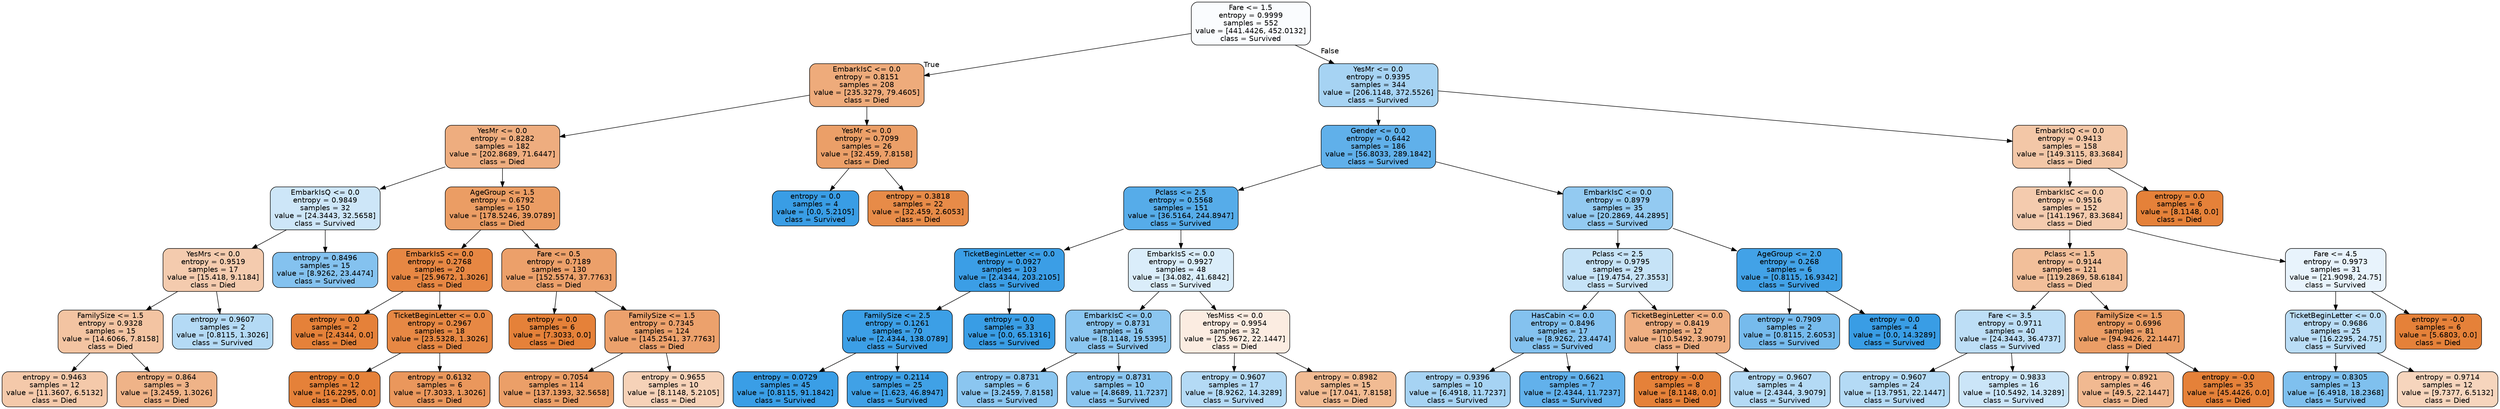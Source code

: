 digraph Tree {
node [shape=box, style="filled, rounded", color="black", fontname=helvetica] ;
edge [fontname=helvetica] ;
0 [label="Fare <= 1.5\nentropy = 0.9999\nsamples = 552\nvalue = [441.4426, 452.0132]\nclass = Survived", fillcolor="#399de506"] ;
1 [label="EmbarkIsC <= 0.0\nentropy = 0.8151\nsamples = 208\nvalue = [235.3279, 79.4605]\nclass = Died", fillcolor="#e58139a9"] ;
0 -> 1 [labeldistance=2.5, labelangle=45, headlabel="True"] ;
2 [label="YesMr <= 0.0\nentropy = 0.8282\nsamples = 182\nvalue = [202.8689, 71.6447]\nclass = Died", fillcolor="#e58139a5"] ;
1 -> 2 ;
3 [label="EmbarkIsQ <= 0.0\nentropy = 0.9849\nsamples = 32\nvalue = [24.3443, 32.5658]\nclass = Survived", fillcolor="#399de540"] ;
2 -> 3 ;
4 [label="YesMrs <= 0.0\nentropy = 0.9519\nsamples = 17\nvalue = [15.418, 9.1184]\nclass = Died", fillcolor="#e5813968"] ;
3 -> 4 ;
5 [label="FamilySize <= 1.5\nentropy = 0.9328\nsamples = 15\nvalue = [14.6066, 7.8158]\nclass = Died", fillcolor="#e5813977"] ;
4 -> 5 ;
6 [label="entropy = 0.9463\nsamples = 12\nvalue = [11.3607, 6.5132]\nclass = Died", fillcolor="#e581396d"] ;
5 -> 6 ;
7 [label="entropy = 0.864\nsamples = 3\nvalue = [3.2459, 1.3026]\nclass = Died", fillcolor="#e5813999"] ;
5 -> 7 ;
8 [label="entropy = 0.9607\nsamples = 2\nvalue = [0.8115, 1.3026]\nclass = Survived", fillcolor="#399de560"] ;
4 -> 8 ;
9 [label="entropy = 0.8496\nsamples = 15\nvalue = [8.9262, 23.4474]\nclass = Survived", fillcolor="#399de59e"] ;
3 -> 9 ;
10 [label="AgeGroup <= 1.5\nentropy = 0.6792\nsamples = 150\nvalue = [178.5246, 39.0789]\nclass = Died", fillcolor="#e58139c7"] ;
2 -> 10 ;
11 [label="EmbarkIsS <= 0.0\nentropy = 0.2768\nsamples = 20\nvalue = [25.9672, 1.3026]\nclass = Died", fillcolor="#e58139f2"] ;
10 -> 11 ;
12 [label="entropy = 0.0\nsamples = 2\nvalue = [2.4344, 0.0]\nclass = Died", fillcolor="#e58139ff"] ;
11 -> 12 ;
13 [label="TicketBeginLetter <= 0.0\nentropy = 0.2967\nsamples = 18\nvalue = [23.5328, 1.3026]\nclass = Died", fillcolor="#e58139f1"] ;
11 -> 13 ;
14 [label="entropy = 0.0\nsamples = 12\nvalue = [16.2295, 0.0]\nclass = Died", fillcolor="#e58139ff"] ;
13 -> 14 ;
15 [label="entropy = 0.6132\nsamples = 6\nvalue = [7.3033, 1.3026]\nclass = Died", fillcolor="#e58139d2"] ;
13 -> 15 ;
16 [label="Fare <= 0.5\nentropy = 0.7189\nsamples = 130\nvalue = [152.5574, 37.7763]\nclass = Died", fillcolor="#e58139c0"] ;
10 -> 16 ;
17 [label="entropy = 0.0\nsamples = 6\nvalue = [7.3033, 0.0]\nclass = Died", fillcolor="#e58139ff"] ;
16 -> 17 ;
18 [label="FamilySize <= 1.5\nentropy = 0.7345\nsamples = 124\nvalue = [145.2541, 37.7763]\nclass = Died", fillcolor="#e58139bd"] ;
16 -> 18 ;
19 [label="entropy = 0.7054\nsamples = 114\nvalue = [137.1393, 32.5658]\nclass = Died", fillcolor="#e58139c2"] ;
18 -> 19 ;
20 [label="entropy = 0.9655\nsamples = 10\nvalue = [8.1148, 5.2105]\nclass = Died", fillcolor="#e581395b"] ;
18 -> 20 ;
21 [label="YesMr <= 0.0\nentropy = 0.7099\nsamples = 26\nvalue = [32.459, 7.8158]\nclass = Died", fillcolor="#e58139c2"] ;
1 -> 21 ;
22 [label="entropy = 0.0\nsamples = 4\nvalue = [0.0, 5.2105]\nclass = Survived", fillcolor="#399de5ff"] ;
21 -> 22 ;
23 [label="entropy = 0.3818\nsamples = 22\nvalue = [32.459, 2.6053]\nclass = Died", fillcolor="#e58139eb"] ;
21 -> 23 ;
24 [label="YesMr <= 0.0\nentropy = 0.9395\nsamples = 344\nvalue = [206.1148, 372.5526]\nclass = Survived", fillcolor="#399de572"] ;
0 -> 24 [labeldistance=2.5, labelangle=-45, headlabel="False"] ;
25 [label="Gender <= 0.0\nentropy = 0.6442\nsamples = 186\nvalue = [56.8033, 289.1842]\nclass = Survived", fillcolor="#399de5cd"] ;
24 -> 25 ;
26 [label="Pclass <= 2.5\nentropy = 0.5568\nsamples = 151\nvalue = [36.5164, 244.8947]\nclass = Survived", fillcolor="#399de5d9"] ;
25 -> 26 ;
27 [label="TicketBeginLetter <= 0.0\nentropy = 0.0927\nsamples = 103\nvalue = [2.4344, 203.2105]\nclass = Survived", fillcolor="#399de5fc"] ;
26 -> 27 ;
28 [label="FamilySize <= 2.5\nentropy = 0.1261\nsamples = 70\nvalue = [2.4344, 138.0789]\nclass = Survived", fillcolor="#399de5fb"] ;
27 -> 28 ;
29 [label="entropy = 0.0729\nsamples = 45\nvalue = [0.8115, 91.1842]\nclass = Survived", fillcolor="#399de5fd"] ;
28 -> 29 ;
30 [label="entropy = 0.2114\nsamples = 25\nvalue = [1.623, 46.8947]\nclass = Survived", fillcolor="#399de5f6"] ;
28 -> 30 ;
31 [label="entropy = 0.0\nsamples = 33\nvalue = [0.0, 65.1316]\nclass = Survived", fillcolor="#399de5ff"] ;
27 -> 31 ;
32 [label="EmbarkIsS <= 0.0\nentropy = 0.9927\nsamples = 48\nvalue = [34.082, 41.6842]\nclass = Survived", fillcolor="#399de52f"] ;
26 -> 32 ;
33 [label="EmbarkIsC <= 0.0\nentropy = 0.8731\nsamples = 16\nvalue = [8.1148, 19.5395]\nclass = Survived", fillcolor="#399de595"] ;
32 -> 33 ;
34 [label="entropy = 0.8731\nsamples = 6\nvalue = [3.2459, 7.8158]\nclass = Survived", fillcolor="#399de595"] ;
33 -> 34 ;
35 [label="entropy = 0.8731\nsamples = 10\nvalue = [4.8689, 11.7237]\nclass = Survived", fillcolor="#399de595"] ;
33 -> 35 ;
36 [label="YesMiss <= 0.0\nentropy = 0.9954\nsamples = 32\nvalue = [25.9672, 22.1447]\nclass = Died", fillcolor="#e5813926"] ;
32 -> 36 ;
37 [label="entropy = 0.9607\nsamples = 17\nvalue = [8.9262, 14.3289]\nclass = Survived", fillcolor="#399de560"] ;
36 -> 37 ;
38 [label="entropy = 0.8982\nsamples = 15\nvalue = [17.041, 7.8158]\nclass = Died", fillcolor="#e581398a"] ;
36 -> 38 ;
39 [label="EmbarkIsC <= 0.0\nentropy = 0.8979\nsamples = 35\nvalue = [20.2869, 44.2895]\nclass = Survived", fillcolor="#399de58a"] ;
25 -> 39 ;
40 [label="Pclass <= 2.5\nentropy = 0.9795\nsamples = 29\nvalue = [19.4754, 27.3553]\nclass = Survived", fillcolor="#399de549"] ;
39 -> 40 ;
41 [label="HasCabin <= 0.0\nentropy = 0.8496\nsamples = 17\nvalue = [8.9262, 23.4474]\nclass = Survived", fillcolor="#399de59e"] ;
40 -> 41 ;
42 [label="entropy = 0.9396\nsamples = 10\nvalue = [6.4918, 11.7237]\nclass = Survived", fillcolor="#399de572"] ;
41 -> 42 ;
43 [label="entropy = 0.6621\nsamples = 7\nvalue = [2.4344, 11.7237]\nclass = Survived", fillcolor="#399de5ca"] ;
41 -> 43 ;
44 [label="TicketBeginLetter <= 0.0\nentropy = 0.8419\nsamples = 12\nvalue = [10.5492, 3.9079]\nclass = Died", fillcolor="#e58139a1"] ;
40 -> 44 ;
45 [label="entropy = -0.0\nsamples = 8\nvalue = [8.1148, 0.0]\nclass = Died", fillcolor="#e58139ff"] ;
44 -> 45 ;
46 [label="entropy = 0.9607\nsamples = 4\nvalue = [2.4344, 3.9079]\nclass = Survived", fillcolor="#399de560"] ;
44 -> 46 ;
47 [label="AgeGroup <= 2.0\nentropy = 0.268\nsamples = 6\nvalue = [0.8115, 16.9342]\nclass = Survived", fillcolor="#399de5f3"] ;
39 -> 47 ;
48 [label="entropy = 0.7909\nsamples = 2\nvalue = [0.8115, 2.6053]\nclass = Survived", fillcolor="#399de5b0"] ;
47 -> 48 ;
49 [label="entropy = 0.0\nsamples = 4\nvalue = [0.0, 14.3289]\nclass = Survived", fillcolor="#399de5ff"] ;
47 -> 49 ;
50 [label="EmbarkIsQ <= 0.0\nentropy = 0.9413\nsamples = 158\nvalue = [149.3115, 83.3684]\nclass = Died", fillcolor="#e5813971"] ;
24 -> 50 ;
51 [label="EmbarkIsC <= 0.0\nentropy = 0.9516\nsamples = 152\nvalue = [141.1967, 83.3684]\nclass = Died", fillcolor="#e5813968"] ;
50 -> 51 ;
52 [label="Pclass <= 1.5\nentropy = 0.9144\nsamples = 121\nvalue = [119.2869, 58.6184]\nclass = Died", fillcolor="#e5813982"] ;
51 -> 52 ;
53 [label="Fare <= 3.5\nentropy = 0.9711\nsamples = 40\nvalue = [24.3443, 36.4737]\nclass = Survived", fillcolor="#399de555"] ;
52 -> 53 ;
54 [label="entropy = 0.9607\nsamples = 24\nvalue = [13.7951, 22.1447]\nclass = Survived", fillcolor="#399de560"] ;
53 -> 54 ;
55 [label="entropy = 0.9833\nsamples = 16\nvalue = [10.5492, 14.3289]\nclass = Survived", fillcolor="#399de543"] ;
53 -> 55 ;
56 [label="FamilySize <= 1.5\nentropy = 0.6996\nsamples = 81\nvalue = [94.9426, 22.1447]\nclass = Died", fillcolor="#e58139c4"] ;
52 -> 56 ;
57 [label="entropy = 0.8921\nsamples = 46\nvalue = [49.5, 22.1447]\nclass = Died", fillcolor="#e581398d"] ;
56 -> 57 ;
58 [label="entropy = -0.0\nsamples = 35\nvalue = [45.4426, 0.0]\nclass = Died", fillcolor="#e58139ff"] ;
56 -> 58 ;
59 [label="Fare <= 4.5\nentropy = 0.9973\nsamples = 31\nvalue = [21.9098, 24.75]\nclass = Survived", fillcolor="#399de51d"] ;
51 -> 59 ;
60 [label="TicketBeginLetter <= 0.0\nentropy = 0.9686\nsamples = 25\nvalue = [16.2295, 24.75]\nclass = Survived", fillcolor="#399de558"] ;
59 -> 60 ;
61 [label="entropy = 0.8305\nsamples = 13\nvalue = [6.4918, 18.2368]\nclass = Survived", fillcolor="#399de5a4"] ;
60 -> 61 ;
62 [label="entropy = 0.9714\nsamples = 12\nvalue = [9.7377, 6.5132]\nclass = Died", fillcolor="#e5813954"] ;
60 -> 62 ;
63 [label="entropy = -0.0\nsamples = 6\nvalue = [5.6803, 0.0]\nclass = Died", fillcolor="#e58139ff"] ;
59 -> 63 ;
64 [label="entropy = 0.0\nsamples = 6\nvalue = [8.1148, 0.0]\nclass = Died", fillcolor="#e58139ff"] ;
50 -> 64 ;
}